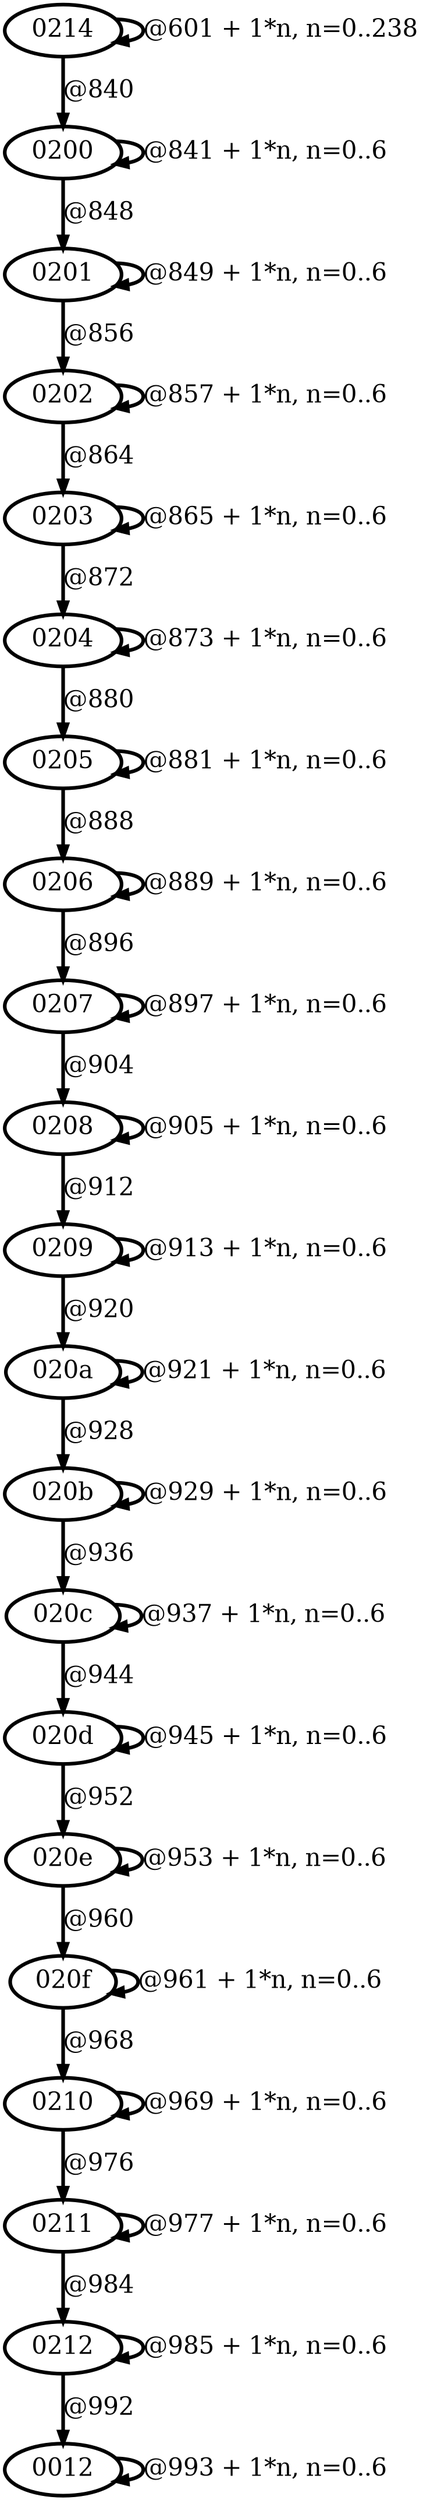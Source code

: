 digraph G {
        node [style=rounded, penwidth=3, fontsize=20, shape=oval];
        "0214" -> "0214" [label="@601 + 1*n, n=0..238", color=black,arrowsize=1,style=bold,penwidth=3,fontsize=20];
"0214" -> "0200" [label="@840", color=black,arrowsize=1,style=bold,penwidth=3,fontsize=20];
"0200" -> "0200" [label="@841 + 1*n, n=0..6", color=black,arrowsize=1,style=bold,penwidth=3,fontsize=20];
"0200" -> "0201" [label="@848", color=black,arrowsize=1,style=bold,penwidth=3,fontsize=20];
"0201" -> "0201" [label="@849 + 1*n, n=0..6", color=black,arrowsize=1,style=bold,penwidth=3,fontsize=20];
"0201" -> "0202" [label="@856", color=black,arrowsize=1,style=bold,penwidth=3,fontsize=20];
"0202" -> "0202" [label="@857 + 1*n, n=0..6", color=black,arrowsize=1,style=bold,penwidth=3,fontsize=20];
"0202" -> "0203" [label="@864", color=black,arrowsize=1,style=bold,penwidth=3,fontsize=20];
"0203" -> "0203" [label="@865 + 1*n, n=0..6", color=black,arrowsize=1,style=bold,penwidth=3,fontsize=20];
"0203" -> "0204" [label="@872", color=black,arrowsize=1,style=bold,penwidth=3,fontsize=20];
"0204" -> "0204" [label="@873 + 1*n, n=0..6", color=black,arrowsize=1,style=bold,penwidth=3,fontsize=20];
"0204" -> "0205" [label="@880", color=black,arrowsize=1,style=bold,penwidth=3,fontsize=20];
"0205" -> "0205" [label="@881 + 1*n, n=0..6", color=black,arrowsize=1,style=bold,penwidth=3,fontsize=20];
"0205" -> "0206" [label="@888", color=black,arrowsize=1,style=bold,penwidth=3,fontsize=20];
"0206" -> "0206" [label="@889 + 1*n, n=0..6", color=black,arrowsize=1,style=bold,penwidth=3,fontsize=20];
"0206" -> "0207" [label="@896", color=black,arrowsize=1,style=bold,penwidth=3,fontsize=20];
"0207" -> "0207" [label="@897 + 1*n, n=0..6", color=black,arrowsize=1,style=bold,penwidth=3,fontsize=20];
"0207" -> "0208" [label="@904", color=black,arrowsize=1,style=bold,penwidth=3,fontsize=20];
"0208" -> "0208" [label="@905 + 1*n, n=0..6", color=black,arrowsize=1,style=bold,penwidth=3,fontsize=20];
"0208" -> "0209" [label="@912", color=black,arrowsize=1,style=bold,penwidth=3,fontsize=20];
"0209" -> "0209" [label="@913 + 1*n, n=0..6", color=black,arrowsize=1,style=bold,penwidth=3,fontsize=20];
"0209" -> "020a" [label="@920", color=black,arrowsize=1,style=bold,penwidth=3,fontsize=20];
"020a" -> "020a" [label="@921 + 1*n, n=0..6", color=black,arrowsize=1,style=bold,penwidth=3,fontsize=20];
"020a" -> "020b" [label="@928", color=black,arrowsize=1,style=bold,penwidth=3,fontsize=20];
"020b" -> "020b" [label="@929 + 1*n, n=0..6", color=black,arrowsize=1,style=bold,penwidth=3,fontsize=20];
"020b" -> "020c" [label="@936", color=black,arrowsize=1,style=bold,penwidth=3,fontsize=20];
"020c" -> "020c" [label="@937 + 1*n, n=0..6", color=black,arrowsize=1,style=bold,penwidth=3,fontsize=20];
"020c" -> "020d" [label="@944", color=black,arrowsize=1,style=bold,penwidth=3,fontsize=20];
"020d" -> "020d" [label="@945 + 1*n, n=0..6", color=black,arrowsize=1,style=bold,penwidth=3,fontsize=20];
"020d" -> "020e" [label="@952", color=black,arrowsize=1,style=bold,penwidth=3,fontsize=20];
"020e" -> "020e" [label="@953 + 1*n, n=0..6", color=black,arrowsize=1,style=bold,penwidth=3,fontsize=20];
"020e" -> "020f" [label="@960", color=black,arrowsize=1,style=bold,penwidth=3,fontsize=20];
"020f" -> "020f" [label="@961 + 1*n, n=0..6", color=black,arrowsize=1,style=bold,penwidth=3,fontsize=20];
"020f" -> "0210" [label="@968", color=black,arrowsize=1,style=bold,penwidth=3,fontsize=20];
"0210" -> "0210" [label="@969 + 1*n, n=0..6", color=black,arrowsize=1,style=bold,penwidth=3,fontsize=20];
"0210" -> "0211" [label="@976", color=black,arrowsize=1,style=bold,penwidth=3,fontsize=20];
"0211" -> "0211" [label="@977 + 1*n, n=0..6", color=black,arrowsize=1,style=bold,penwidth=3,fontsize=20];
"0211" -> "0212" [label="@984", color=black,arrowsize=1,style=bold,penwidth=3,fontsize=20];
"0212" -> "0212" [label="@985 + 1*n, n=0..6", color=black,arrowsize=1,style=bold,penwidth=3,fontsize=20];
"0212" -> "0012" [label="@992", color=black,arrowsize=1,style=bold,penwidth=3,fontsize=20];
"0012" -> "0012" [label="@993 + 1*n, n=0..6", color=black,arrowsize=1,style=bold,penwidth=3,fontsize=20];
}
